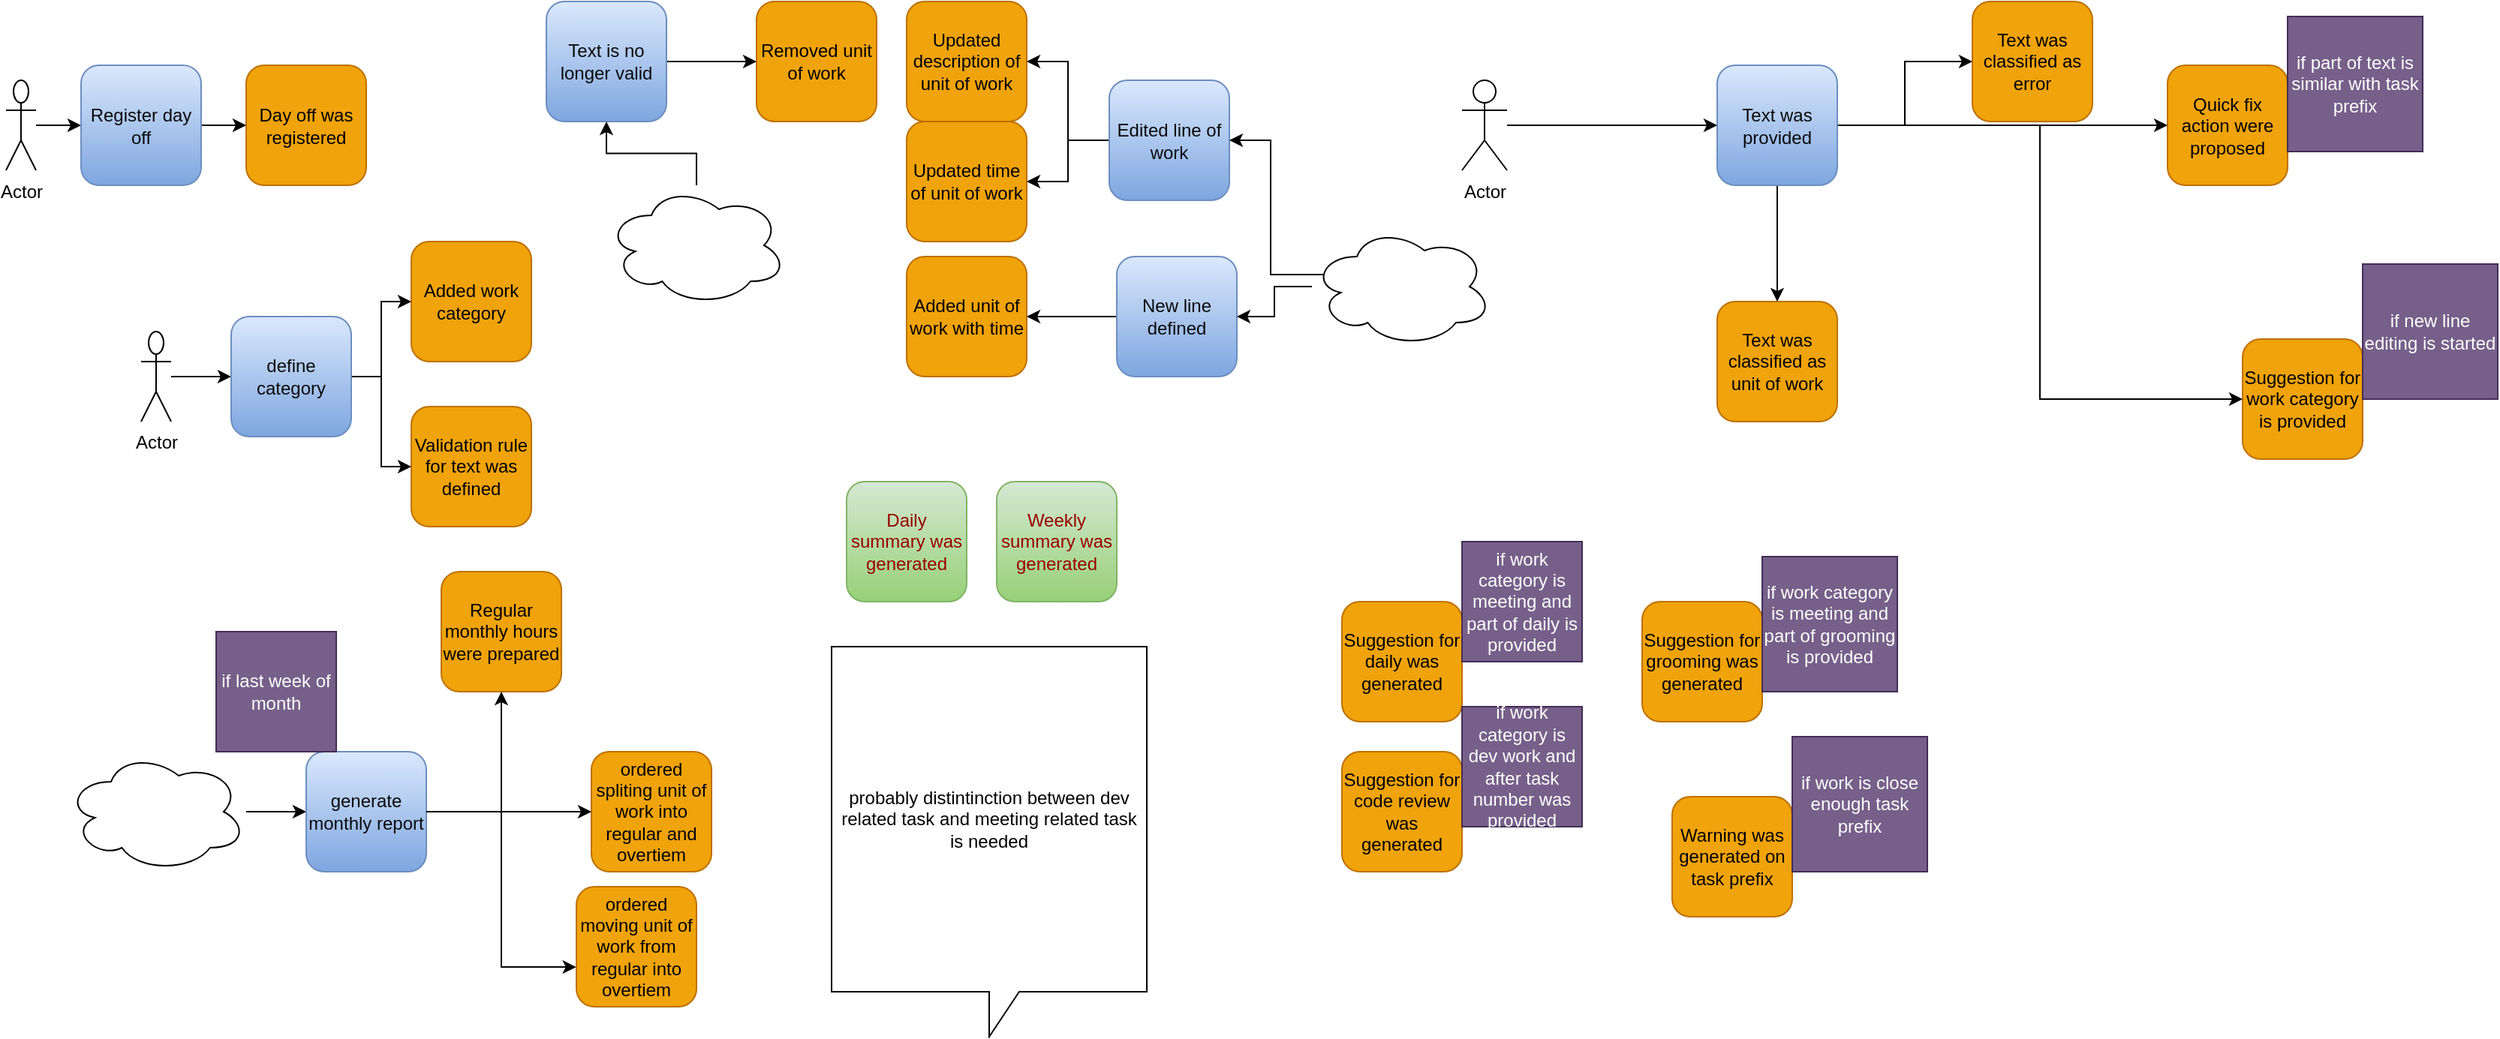 <mxfile version="24.3.1" type="device">
  <diagram name="Strona-1" id="bl7ZA6kfsHHO42JskBi4">
    <mxGraphModel dx="1941" dy="1027" grid="1" gridSize="10" guides="1" tooltips="1" connect="1" arrows="1" fold="1" page="1" pageScale="1" pageWidth="827" pageHeight="1169" math="0" shadow="0">
      <root>
        <mxCell id="0" />
        <mxCell id="1" parent="0" />
        <mxCell id="sYmNI24_GkORY5aPYyPU-1" value="Added work category" style="whiteSpace=wrap;html=1;aspect=fixed;fillColor=#f0a30a;fontColor=#000000;strokeColor=#BD7000;rounded=1;" vertex="1" parent="1">
          <mxGeometry x="10" y="170" width="80" height="80" as="geometry" />
        </mxCell>
        <mxCell id="sYmNI24_GkORY5aPYyPU-2" value="Added unit of work with time" style="whiteSpace=wrap;html=1;aspect=fixed;fillColor=#f0a30a;fontColor=#000000;strokeColor=#BD7000;rounded=1;" vertex="1" parent="1">
          <mxGeometry x="340" y="180" width="80" height="80" as="geometry" />
        </mxCell>
        <mxCell id="sYmNI24_GkORY5aPYyPU-3" value="Removed unit of work" style="whiteSpace=wrap;html=1;aspect=fixed;fillColor=#f0a30a;fontColor=#000000;strokeColor=#BD7000;rounded=1;" vertex="1" parent="1">
          <mxGeometry x="240" y="10" width="80" height="80" as="geometry" />
        </mxCell>
        <mxCell id="sYmNI24_GkORY5aPYyPU-4" value="Updated description of unit of work" style="whiteSpace=wrap;html=1;aspect=fixed;fillColor=#f0a30a;fontColor=#000000;strokeColor=#BD7000;rounded=1;" vertex="1" parent="1">
          <mxGeometry x="340" y="10" width="80" height="80" as="geometry" />
        </mxCell>
        <mxCell id="sYmNI24_GkORY5aPYyPU-5" value="Updated time of unit of work" style="whiteSpace=wrap;html=1;aspect=fixed;fillColor=#f0a30a;fontColor=#000000;strokeColor=#BD7000;rounded=1;" vertex="1" parent="1">
          <mxGeometry x="340" y="90" width="80" height="80" as="geometry" />
        </mxCell>
        <mxCell id="sYmNI24_GkORY5aPYyPU-6" value="Daily summary was generated" style="whiteSpace=wrap;html=1;aspect=fixed;fillColor=#d5e8d4;strokeColor=#82b366;rounded=1;labelBackgroundColor=none;gradientColor=#97d077;fontColor=#990000;" vertex="1" parent="1">
          <mxGeometry x="300" y="330" width="80" height="80" as="geometry" />
        </mxCell>
        <mxCell id="sYmNI24_GkORY5aPYyPU-7" value="Weekly summary was generated" style="whiteSpace=wrap;html=1;aspect=fixed;fillColor=#d5e8d4;strokeColor=#82b366;rounded=1;gradientColor=#97d077;fontColor=#990000;" vertex="1" parent="1">
          <mxGeometry x="400" y="330" width="80" height="80" as="geometry" />
        </mxCell>
        <mxCell id="sYmNI24_GkORY5aPYyPU-8" value="Day off was registered" style="whiteSpace=wrap;html=1;aspect=fixed;fillColor=#f0a30a;fontColor=#000000;strokeColor=#BD7000;rounded=1;" vertex="1" parent="1">
          <mxGeometry x="-100" y="52.5" width="80" height="80" as="geometry" />
        </mxCell>
        <mxCell id="sYmNI24_GkORY5aPYyPU-9" value="Text was classified&lt;span style=&quot;background-color: initial;&quot;&gt;&amp;nbsp;as unit of work&lt;/span&gt;" style="whiteSpace=wrap;html=1;aspect=fixed;fillColor=#f0a30a;fontColor=#000000;strokeColor=#BD7000;rounded=1;" vertex="1" parent="1">
          <mxGeometry x="880" y="210" width="80" height="80" as="geometry" />
        </mxCell>
        <mxCell id="sYmNI24_GkORY5aPYyPU-10" value="Text was classified as error" style="whiteSpace=wrap;html=1;aspect=fixed;fillColor=#f0a30a;fontColor=#000000;strokeColor=#BD7000;rounded=1;" vertex="1" parent="1">
          <mxGeometry x="1050" y="10" width="80" height="80" as="geometry" />
        </mxCell>
        <mxCell id="sYmNI24_GkORY5aPYyPU-11" value="Quick fix action were proposed" style="whiteSpace=wrap;html=1;aspect=fixed;fillColor=#f0a30a;fontColor=#000000;strokeColor=#BD7000;rounded=1;" vertex="1" parent="1">
          <mxGeometry x="1180" y="52.5" width="80" height="80" as="geometry" />
        </mxCell>
        <mxCell id="sYmNI24_GkORY5aPYyPU-12" value="Regular monthly hours were prepared" style="whiteSpace=wrap;html=1;aspect=fixed;fillColor=#f0a30a;fontColor=#000000;strokeColor=#BD7000;rounded=1;" vertex="1" parent="1">
          <mxGeometry x="30" y="390" width="80" height="80" as="geometry" />
        </mxCell>
        <mxCell id="sYmNI24_GkORY5aPYyPU-13" value="ordered spliting unit of work into regular and overtiem" style="whiteSpace=wrap;html=1;aspect=fixed;fillColor=#f0a30a;fontColor=#000000;strokeColor=#BD7000;rounded=1;" vertex="1" parent="1">
          <mxGeometry x="130" y="510" width="80" height="80" as="geometry" />
        </mxCell>
        <mxCell id="sYmNI24_GkORY5aPYyPU-14" value="Validation rule for text was defined" style="whiteSpace=wrap;html=1;aspect=fixed;fillColor=#f0a30a;fontColor=#000000;strokeColor=#BD7000;rounded=1;" vertex="1" parent="1">
          <mxGeometry x="10" y="280" width="80" height="80" as="geometry" />
        </mxCell>
        <mxCell id="sYmNI24_GkORY5aPYyPU-15" value="Suggestion for daily was generated" style="whiteSpace=wrap;html=1;aspect=fixed;fillColor=#f0a30a;fontColor=#000000;strokeColor=#BD7000;rounded=1;" vertex="1" parent="1">
          <mxGeometry x="630" y="410" width="80" height="80" as="geometry" />
        </mxCell>
        <mxCell id="sYmNI24_GkORY5aPYyPU-16" value="Suggestion for code review was generated" style="whiteSpace=wrap;html=1;aspect=fixed;fillColor=#f0a30a;fontColor=#000000;strokeColor=#BD7000;rounded=1;" vertex="1" parent="1">
          <mxGeometry x="630" y="510" width="80" height="80" as="geometry" />
        </mxCell>
        <mxCell id="sYmNI24_GkORY5aPYyPU-17" value="if work category is meeting and part of daily is provided" style="whiteSpace=wrap;html=1;aspect=fixed;fillColor=#76608a;fontColor=#ffffff;strokeColor=#432D57;" vertex="1" parent="1">
          <mxGeometry x="710" y="370" width="80" height="80" as="geometry" />
        </mxCell>
        <mxCell id="sYmNI24_GkORY5aPYyPU-18" value="Suggestion for grooming was generated" style="whiteSpace=wrap;html=1;aspect=fixed;fillColor=#f0a30a;fontColor=#000000;strokeColor=#BD7000;rounded=1;" vertex="1" parent="1">
          <mxGeometry x="830" y="410" width="80" height="80" as="geometry" />
        </mxCell>
        <mxCell id="sYmNI24_GkORY5aPYyPU-19" value="if work category is meeting and part of grooming is provided" style="whiteSpace=wrap;html=1;aspect=fixed;fillColor=#76608a;fontColor=#ffffff;strokeColor=#432D57;" vertex="1" parent="1">
          <mxGeometry x="910" y="380" width="90" height="90" as="geometry" />
        </mxCell>
        <mxCell id="sYmNI24_GkORY5aPYyPU-20" value="Suggestion for work category is provided" style="whiteSpace=wrap;html=1;aspect=fixed;fillColor=#f0a30a;fontColor=#000000;strokeColor=#BD7000;rounded=1;" vertex="1" parent="1">
          <mxGeometry x="1230" y="235" width="80" height="80" as="geometry" />
        </mxCell>
        <mxCell id="sYmNI24_GkORY5aPYyPU-21" value="if new line editing is started" style="whiteSpace=wrap;html=1;aspect=fixed;fillColor=#76608a;fontColor=#ffffff;strokeColor=#432D57;" vertex="1" parent="1">
          <mxGeometry x="1310" y="185" width="90" height="90" as="geometry" />
        </mxCell>
        <mxCell id="sYmNI24_GkORY5aPYyPU-22" value="if work category is dev work and after task number was provided" style="whiteSpace=wrap;html=1;aspect=fixed;fillColor=#76608a;fontColor=#ffffff;strokeColor=#432D57;" vertex="1" parent="1">
          <mxGeometry x="710" y="480" width="80" height="80" as="geometry" />
        </mxCell>
        <mxCell id="sYmNI24_GkORY5aPYyPU-23" value="if part of text is similar with task prefix" style="whiteSpace=wrap;html=1;aspect=fixed;fillColor=#76608a;fontColor=#ffffff;strokeColor=#432D57;" vertex="1" parent="1">
          <mxGeometry x="1260" y="20" width="90" height="90" as="geometry" />
        </mxCell>
        <mxCell id="sYmNI24_GkORY5aPYyPU-36" style="edgeStyle=orthogonalEdgeStyle;rounded=0;orthogonalLoop=1;jettySize=auto;html=1;entryX=0.5;entryY=0;entryDx=0;entryDy=0;" edge="1" parent="1" source="sYmNI24_GkORY5aPYyPU-31" target="sYmNI24_GkORY5aPYyPU-9">
          <mxGeometry relative="1" as="geometry" />
        </mxCell>
        <mxCell id="sYmNI24_GkORY5aPYyPU-39" style="edgeStyle=orthogonalEdgeStyle;rounded=0;orthogonalLoop=1;jettySize=auto;html=1;entryX=0;entryY=0.5;entryDx=0;entryDy=0;" edge="1" parent="1" source="sYmNI24_GkORY5aPYyPU-31" target="sYmNI24_GkORY5aPYyPU-11">
          <mxGeometry relative="1" as="geometry" />
        </mxCell>
        <mxCell id="sYmNI24_GkORY5aPYyPU-40" style="edgeStyle=orthogonalEdgeStyle;rounded=0;orthogonalLoop=1;jettySize=auto;html=1;entryX=0;entryY=0.5;entryDx=0;entryDy=0;" edge="1" parent="1" source="sYmNI24_GkORY5aPYyPU-31" target="sYmNI24_GkORY5aPYyPU-10">
          <mxGeometry relative="1" as="geometry" />
        </mxCell>
        <mxCell id="sYmNI24_GkORY5aPYyPU-75" style="edgeStyle=orthogonalEdgeStyle;rounded=0;orthogonalLoop=1;jettySize=auto;html=1;entryX=0;entryY=0.5;entryDx=0;entryDy=0;" edge="1" parent="1" source="sYmNI24_GkORY5aPYyPU-31" target="sYmNI24_GkORY5aPYyPU-20">
          <mxGeometry relative="1" as="geometry" />
        </mxCell>
        <mxCell id="sYmNI24_GkORY5aPYyPU-31" value="Text was provided" style="whiteSpace=wrap;html=1;aspect=fixed;fillColor=#dae8fc;strokeColor=#6c8ebf;rounded=1;gradientColor=#7ea6e0;fontColor=#0A0A0A;" vertex="1" parent="1">
          <mxGeometry x="880" y="52.5" width="80" height="80" as="geometry" />
        </mxCell>
        <mxCell id="sYmNI24_GkORY5aPYyPU-34" value="" style="edgeStyle=orthogonalEdgeStyle;rounded=0;orthogonalLoop=1;jettySize=auto;html=1;" edge="1" parent="1" source="sYmNI24_GkORY5aPYyPU-32" target="sYmNI24_GkORY5aPYyPU-31">
          <mxGeometry relative="1" as="geometry" />
        </mxCell>
        <mxCell id="sYmNI24_GkORY5aPYyPU-32" value="Actor" style="shape=umlActor;verticalLabelPosition=bottom;verticalAlign=top;html=1;outlineConnect=0;" vertex="1" parent="1">
          <mxGeometry x="710" y="62.5" width="30" height="60" as="geometry" />
        </mxCell>
        <mxCell id="sYmNI24_GkORY5aPYyPU-44" style="edgeStyle=orthogonalEdgeStyle;rounded=0;orthogonalLoop=1;jettySize=auto;html=1;entryX=0;entryY=0.5;entryDx=0;entryDy=0;" edge="1" parent="1" source="sYmNI24_GkORY5aPYyPU-43" target="sYmNI24_GkORY5aPYyPU-3">
          <mxGeometry relative="1" as="geometry" />
        </mxCell>
        <mxCell id="sYmNI24_GkORY5aPYyPU-43" value="Text is no longer valid" style="whiteSpace=wrap;html=1;aspect=fixed;fillColor=#dae8fc;strokeColor=#6c8ebf;rounded=1;gradientColor=#7ea6e0;fontColor=#0A0A0A;" vertex="1" parent="1">
          <mxGeometry x="100" y="10" width="80" height="80" as="geometry" />
        </mxCell>
        <mxCell id="sYmNI24_GkORY5aPYyPU-46" style="edgeStyle=orthogonalEdgeStyle;rounded=0;orthogonalLoop=1;jettySize=auto;html=1;entryX=1;entryY=0.5;entryDx=0;entryDy=0;" edge="1" parent="1" source="sYmNI24_GkORY5aPYyPU-45" target="sYmNI24_GkORY5aPYyPU-2">
          <mxGeometry relative="1" as="geometry" />
        </mxCell>
        <mxCell id="sYmNI24_GkORY5aPYyPU-45" value="New line defined" style="whiteSpace=wrap;html=1;aspect=fixed;fillColor=#dae8fc;strokeColor=#6c8ebf;rounded=1;gradientColor=#7ea6e0;fontColor=#0A0A0A;" vertex="1" parent="1">
          <mxGeometry x="480" y="180" width="80" height="80" as="geometry" />
        </mxCell>
        <mxCell id="sYmNI24_GkORY5aPYyPU-48" style="edgeStyle=orthogonalEdgeStyle;rounded=0;orthogonalLoop=1;jettySize=auto;html=1;entryX=1;entryY=0.5;entryDx=0;entryDy=0;" edge="1" parent="1" source="sYmNI24_GkORY5aPYyPU-47" target="sYmNI24_GkORY5aPYyPU-5">
          <mxGeometry relative="1" as="geometry" />
        </mxCell>
        <mxCell id="sYmNI24_GkORY5aPYyPU-49" style="edgeStyle=orthogonalEdgeStyle;rounded=0;orthogonalLoop=1;jettySize=auto;html=1;" edge="1" parent="1" source="sYmNI24_GkORY5aPYyPU-47" target="sYmNI24_GkORY5aPYyPU-4">
          <mxGeometry relative="1" as="geometry" />
        </mxCell>
        <mxCell id="sYmNI24_GkORY5aPYyPU-47" value="Edited line of work" style="whiteSpace=wrap;html=1;aspect=fixed;fillColor=#dae8fc;strokeColor=#6c8ebf;rounded=1;gradientColor=#7ea6e0;fontColor=#0A0A0A;" vertex="1" parent="1">
          <mxGeometry x="475" y="62.5" width="80" height="80" as="geometry" />
        </mxCell>
        <mxCell id="sYmNI24_GkORY5aPYyPU-52" value="" style="edgeStyle=orthogonalEdgeStyle;rounded=0;orthogonalLoop=1;jettySize=auto;html=1;" edge="1" parent="1" source="sYmNI24_GkORY5aPYyPU-50" target="sYmNI24_GkORY5aPYyPU-51">
          <mxGeometry relative="1" as="geometry" />
        </mxCell>
        <mxCell id="sYmNI24_GkORY5aPYyPU-50" value="Actor" style="shape=umlActor;verticalLabelPosition=bottom;verticalAlign=top;html=1;outlineConnect=0;" vertex="1" parent="1">
          <mxGeometry x="-260" y="62.5" width="20" height="60" as="geometry" />
        </mxCell>
        <mxCell id="sYmNI24_GkORY5aPYyPU-53" value="" style="edgeStyle=orthogonalEdgeStyle;rounded=0;orthogonalLoop=1;jettySize=auto;html=1;" edge="1" parent="1" source="sYmNI24_GkORY5aPYyPU-51" target="sYmNI24_GkORY5aPYyPU-8">
          <mxGeometry relative="1" as="geometry" />
        </mxCell>
        <mxCell id="sYmNI24_GkORY5aPYyPU-51" value="Register day off" style="whiteSpace=wrap;html=1;aspect=fixed;fillColor=#dae8fc;strokeColor=#6c8ebf;rounded=1;gradientColor=#7ea6e0;fontColor=#0A0A0A;" vertex="1" parent="1">
          <mxGeometry x="-210" y="52.5" width="80" height="80" as="geometry" />
        </mxCell>
        <mxCell id="sYmNI24_GkORY5aPYyPU-56" value="" style="edgeStyle=orthogonalEdgeStyle;rounded=0;orthogonalLoop=1;jettySize=auto;html=1;" edge="1" parent="1" source="sYmNI24_GkORY5aPYyPU-54" target="sYmNI24_GkORY5aPYyPU-55">
          <mxGeometry relative="1" as="geometry" />
        </mxCell>
        <mxCell id="sYmNI24_GkORY5aPYyPU-54" value="Actor" style="shape=umlActor;verticalLabelPosition=bottom;verticalAlign=top;html=1;outlineConnect=0;" vertex="1" parent="1">
          <mxGeometry x="-170" y="230" width="20" height="60" as="geometry" />
        </mxCell>
        <mxCell id="sYmNI24_GkORY5aPYyPU-57" style="edgeStyle=orthogonalEdgeStyle;rounded=0;orthogonalLoop=1;jettySize=auto;html=1;entryX=0;entryY=0.5;entryDx=0;entryDy=0;" edge="1" parent="1" source="sYmNI24_GkORY5aPYyPU-55" target="sYmNI24_GkORY5aPYyPU-1">
          <mxGeometry relative="1" as="geometry" />
        </mxCell>
        <mxCell id="sYmNI24_GkORY5aPYyPU-58" style="edgeStyle=orthogonalEdgeStyle;rounded=0;orthogonalLoop=1;jettySize=auto;html=1;exitX=1;exitY=0.5;exitDx=0;exitDy=0;entryX=0;entryY=0.5;entryDx=0;entryDy=0;" edge="1" parent="1" source="sYmNI24_GkORY5aPYyPU-55" target="sYmNI24_GkORY5aPYyPU-14">
          <mxGeometry relative="1" as="geometry" />
        </mxCell>
        <mxCell id="sYmNI24_GkORY5aPYyPU-55" value="define category" style="whiteSpace=wrap;html=1;aspect=fixed;fillColor=#dae8fc;strokeColor=#6c8ebf;rounded=1;gradientColor=#7ea6e0;fontColor=#0A0A0A;" vertex="1" parent="1">
          <mxGeometry x="-110" y="220" width="80" height="80" as="geometry" />
        </mxCell>
        <mxCell id="sYmNI24_GkORY5aPYyPU-60" style="edgeStyle=orthogonalEdgeStyle;rounded=0;orthogonalLoop=1;jettySize=auto;html=1;entryX=1;entryY=0.5;entryDx=0;entryDy=0;" edge="1" parent="1" source="sYmNI24_GkORY5aPYyPU-59" target="sYmNI24_GkORY5aPYyPU-45">
          <mxGeometry relative="1" as="geometry" />
        </mxCell>
        <mxCell id="sYmNI24_GkORY5aPYyPU-61" style="edgeStyle=orthogonalEdgeStyle;rounded=0;orthogonalLoop=1;jettySize=auto;html=1;exitX=0.07;exitY=0.4;exitDx=0;exitDy=0;exitPerimeter=0;entryX=1;entryY=0.5;entryDx=0;entryDy=0;" edge="1" parent="1" source="sYmNI24_GkORY5aPYyPU-59" target="sYmNI24_GkORY5aPYyPU-47">
          <mxGeometry relative="1" as="geometry" />
        </mxCell>
        <mxCell id="sYmNI24_GkORY5aPYyPU-59" value="" style="ellipse;shape=cloud;whiteSpace=wrap;html=1;" vertex="1" parent="1">
          <mxGeometry x="610" y="160" width="120" height="80" as="geometry" />
        </mxCell>
        <mxCell id="sYmNI24_GkORY5aPYyPU-63" style="edgeStyle=orthogonalEdgeStyle;rounded=0;orthogonalLoop=1;jettySize=auto;html=1;" edge="1" parent="1" source="sYmNI24_GkORY5aPYyPU-62" target="sYmNI24_GkORY5aPYyPU-43">
          <mxGeometry relative="1" as="geometry" />
        </mxCell>
        <mxCell id="sYmNI24_GkORY5aPYyPU-62" value="" style="ellipse;shape=cloud;whiteSpace=wrap;html=1;" vertex="1" parent="1">
          <mxGeometry x="140" y="132.5" width="120" height="80" as="geometry" />
        </mxCell>
        <mxCell id="sYmNI24_GkORY5aPYyPU-67" value="" style="edgeStyle=orthogonalEdgeStyle;rounded=0;orthogonalLoop=1;jettySize=auto;html=1;" edge="1" parent="1" source="sYmNI24_GkORY5aPYyPU-64" target="sYmNI24_GkORY5aPYyPU-66">
          <mxGeometry relative="1" as="geometry" />
        </mxCell>
        <mxCell id="sYmNI24_GkORY5aPYyPU-64" value="" style="ellipse;shape=cloud;whiteSpace=wrap;html=1;" vertex="1" parent="1">
          <mxGeometry x="-220" y="510" width="120" height="80" as="geometry" />
        </mxCell>
        <mxCell id="sYmNI24_GkORY5aPYyPU-65" value="ordered moving unit of work from regular into overtiem" style="whiteSpace=wrap;html=1;aspect=fixed;fillColor=#f0a30a;fontColor=#000000;strokeColor=#BD7000;rounded=1;" vertex="1" parent="1">
          <mxGeometry x="120" y="600" width="80" height="80" as="geometry" />
        </mxCell>
        <mxCell id="sYmNI24_GkORY5aPYyPU-68" value="" style="edgeStyle=orthogonalEdgeStyle;rounded=0;orthogonalLoop=1;jettySize=auto;html=1;" edge="1" parent="1" source="sYmNI24_GkORY5aPYyPU-66" target="sYmNI24_GkORY5aPYyPU-12">
          <mxGeometry relative="1" as="geometry" />
        </mxCell>
        <mxCell id="sYmNI24_GkORY5aPYyPU-70" style="edgeStyle=orthogonalEdgeStyle;rounded=0;orthogonalLoop=1;jettySize=auto;html=1;" edge="1" parent="1" source="sYmNI24_GkORY5aPYyPU-66" target="sYmNI24_GkORY5aPYyPU-13">
          <mxGeometry relative="1" as="geometry" />
        </mxCell>
        <mxCell id="sYmNI24_GkORY5aPYyPU-66" value="generate monthly report" style="whiteSpace=wrap;html=1;aspect=fixed;fillColor=#dae8fc;strokeColor=#6c8ebf;rounded=1;gradientColor=#7ea6e0;fontColor=#0A0A0A;" vertex="1" parent="1">
          <mxGeometry x="-60" y="510" width="80" height="80" as="geometry" />
        </mxCell>
        <mxCell id="sYmNI24_GkORY5aPYyPU-69" style="edgeStyle=orthogonalEdgeStyle;rounded=0;orthogonalLoop=1;jettySize=auto;html=1;entryX=-0.002;entryY=0.669;entryDx=0;entryDy=0;entryPerimeter=0;" edge="1" parent="1" source="sYmNI24_GkORY5aPYyPU-66" target="sYmNI24_GkORY5aPYyPU-65">
          <mxGeometry relative="1" as="geometry" />
        </mxCell>
        <mxCell id="sYmNI24_GkORY5aPYyPU-71" value="if last week of month" style="whiteSpace=wrap;html=1;aspect=fixed;fillColor=#76608a;fontColor=#ffffff;strokeColor=#432D57;" vertex="1" parent="1">
          <mxGeometry x="-120" y="430" width="80" height="80" as="geometry" />
        </mxCell>
        <mxCell id="sYmNI24_GkORY5aPYyPU-73" value="Warning was generated on task prefix" style="whiteSpace=wrap;html=1;aspect=fixed;fillColor=#f0a30a;fontColor=#000000;strokeColor=#BD7000;rounded=1;" vertex="1" parent="1">
          <mxGeometry x="850" y="540" width="80" height="80" as="geometry" />
        </mxCell>
        <mxCell id="sYmNI24_GkORY5aPYyPU-74" value="if work is close enough task prefix" style="whiteSpace=wrap;html=1;aspect=fixed;fillColor=#76608a;fontColor=#ffffff;strokeColor=#432D57;" vertex="1" parent="1">
          <mxGeometry x="930" y="500" width="90" height="90" as="geometry" />
        </mxCell>
        <mxCell id="sYmNI24_GkORY5aPYyPU-76" value="probably distintinction between dev related task and meeting related task is needed" style="shape=callout;whiteSpace=wrap;html=1;perimeter=calloutPerimeter;" vertex="1" parent="1">
          <mxGeometry x="290" y="440" width="210" height="260" as="geometry" />
        </mxCell>
      </root>
    </mxGraphModel>
  </diagram>
</mxfile>
